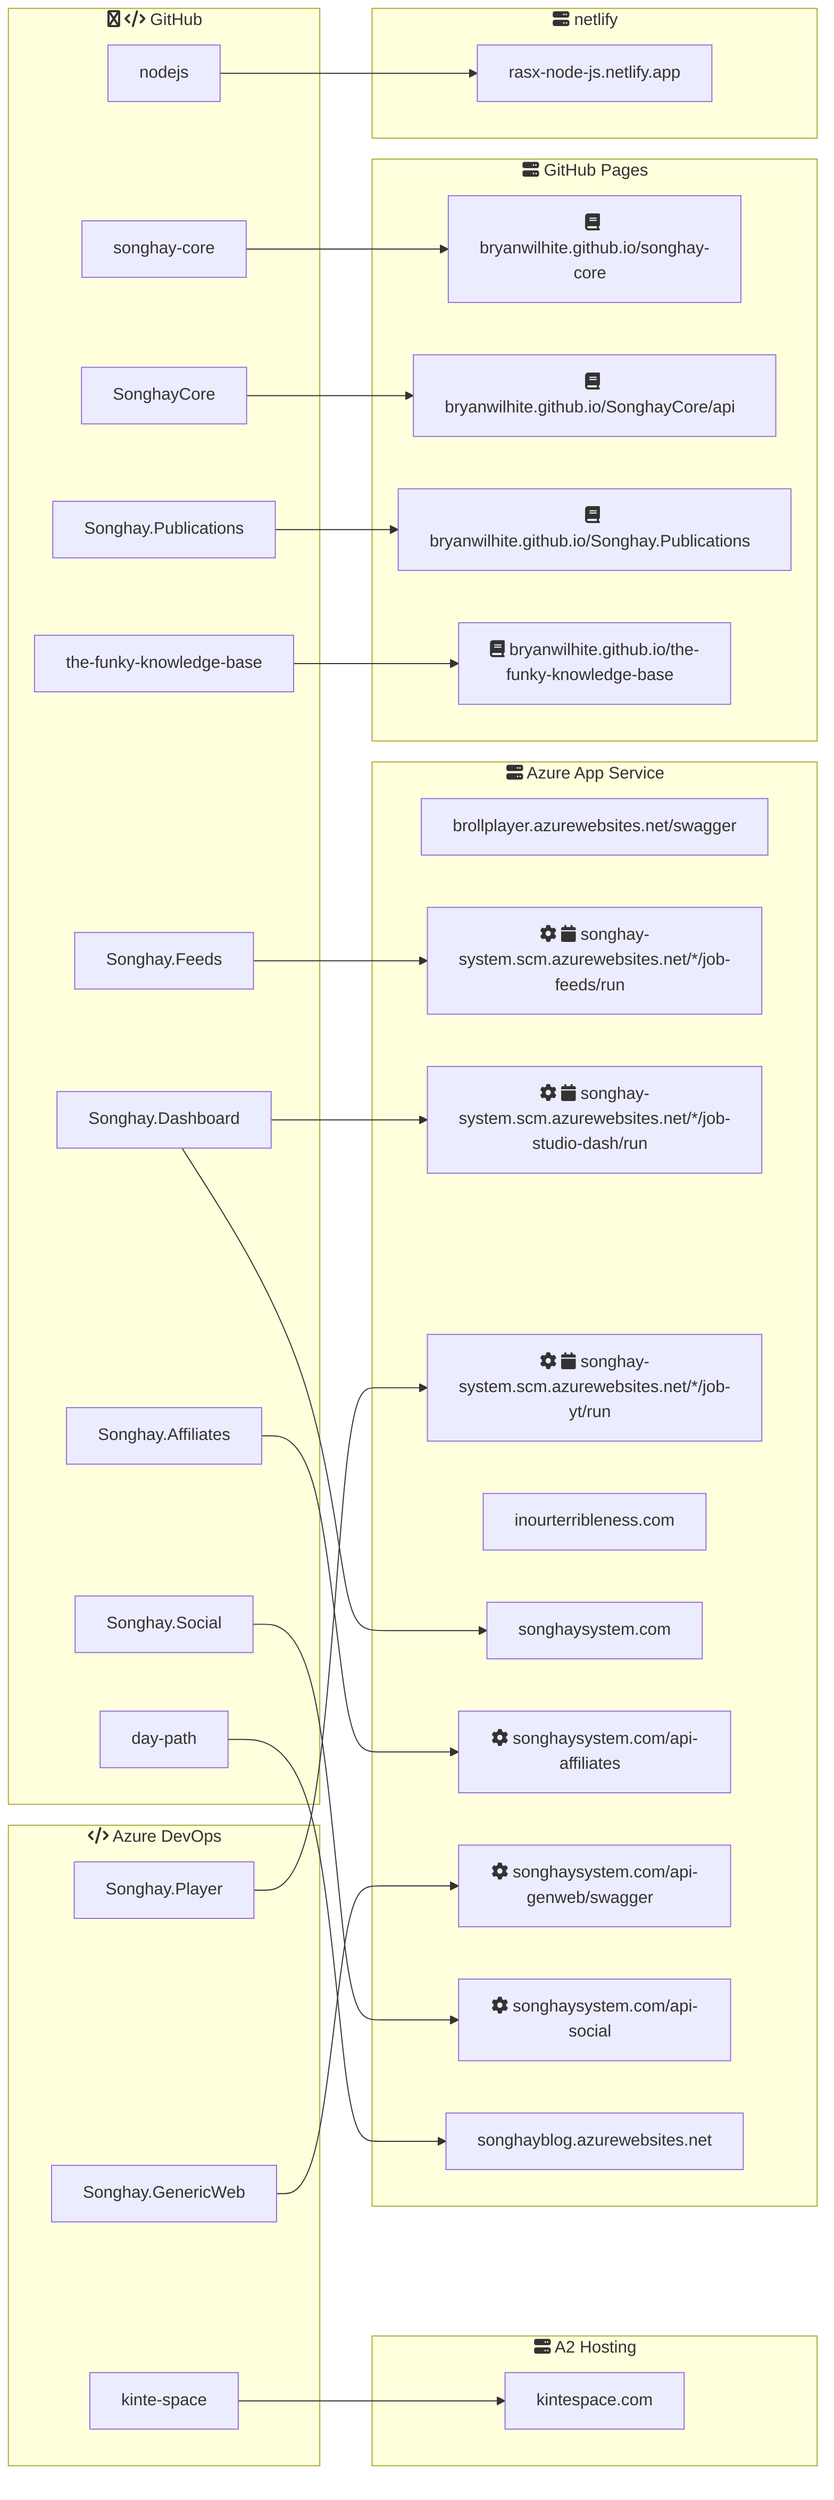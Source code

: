graph LR
   subgraph "fa:fa-code Azure DevOps&nbsp;&nbsp;&nbsp;&nbsp;"
      kinte-space
      Songhay.GenericWeb
      Songhay.Player
   end

   subgraph "fa:fa-github-alt fa:fa-code GitHub&nbsp;&nbsp;&nbsp;&nbsp;"
      day-path
      nodejs
      songhay-core
      SonghayCore
      Songhay.Affiliates
      Songhay.Dashboard
      Songhay.Feeds
      Songhay.Publications
      Songhay.Social
      the-funky-knowledge-base
   end

   subgraph "fa:fa-server A2 Hosting&nbsp;&nbsp;&nbsp;&nbsp;"
      kinte-space-->kintespace.com
   end

   subgraph "fa:fa-server Azure App Service&nbsp;&nbsp;&nbsp;&nbsp;"
      brollplayer.azurewebsites.net/swagger
      Songhay.Feeds-->job-feeds["fa:fa-cog fa:fa-calendar songhay-system.scm.azurewebsites.net/*/job-feeds/run&nbsp;&nbsp;"]
      Songhay.Dashboard-->job-studio-dash["fa:fa-cog fa:fa-calendar songhay-system.scm.azurewebsites.net/*/job-studio-dash/run&nbsp;&nbsp;"]
      Songhay.Player-->job-yt["fa:fa-cog fa:fa-calendar songhay-system.scm.azurewebsites.net/*/job-yt/run&nbsp;&nbsp;"]
      inourterribleness.com
      Songhay.Dashboard-->songhaysystem.com
      Songhay.Affiliates-->api-affiliates["fa:fa-cog songhaysystem.com/api-affiliates&nbsp;&nbsp;"]
      Songhay.GenericWeb-->api-genweb["fa:fa-cog songhaysystem.com/api-genweb/swagger&nbsp;&nbsp;"]
      Songhay.Social-->api-social["fa:fa-cog songhaysystem.com/api-social&nbsp;&nbsp;"]
      day-path-->songhayblog.azurewebsites.net
   end

   subgraph "fa:fa-server GitHub Pages&nbsp;&nbsp;&nbsp;&nbsp;"
      songhay-core-->docs-songhay-core["fa:fa-book bryanwilhite.github.io/songhay-core&nbsp;&nbsp;"]
      SonghayCore-->docs-SonghayCore["fa:fa-book bryanwilhite.github.io/SonghayCore/api&nbsp;&nbsp;"]
      Songhay.Publications-->docs-Publications["fa:fa-book bryanwilhite.github.io/Songhay.Publications&nbsp;&nbsp;"]
      the-funky-knowledge-base-->docs-kb["fa:fa-book bryanwilhite.github.io/the-funky-knowledge-base&nbsp;&nbsp;"]
   end

   subgraph "fa:fa-server netlify&nbsp;&nbsp;&nbsp;&nbsp;"
      nodejs-->rasx-node-js.netlify.app
   end